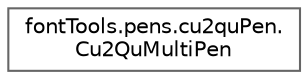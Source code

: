 digraph "Graphical Class Hierarchy"
{
 // LATEX_PDF_SIZE
  bgcolor="transparent";
  edge [fontname=Helvetica,fontsize=10,labelfontname=Helvetica,labelfontsize=10];
  node [fontname=Helvetica,fontsize=10,shape=box,height=0.2,width=0.4];
  rankdir="LR";
  Node0 [id="Node000000",label="fontTools.pens.cu2quPen.\lCu2QuMultiPen",height=0.2,width=0.4,color="grey40", fillcolor="white", style="filled",URL="$d8/d5e/classfontTools_1_1pens_1_1cu2quPen_1_1Cu2QuMultiPen.html",tooltip=" "];
}
